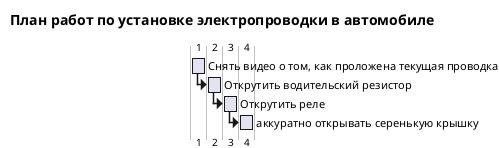 @startgantt
'https://plantuml.com/gantt-diagram
title План работ по установке электропроводки в автомобиле
'Project starts 2023-10-30
[Снять видео о том, как проложена текущая проводка] requires 1 days
then [Открутить водительский резистор] requires 1 days
then [Открутить реле] requires 1 days
then [аккуратно открывать серенькую крышку] requires 1 days



@endgantt